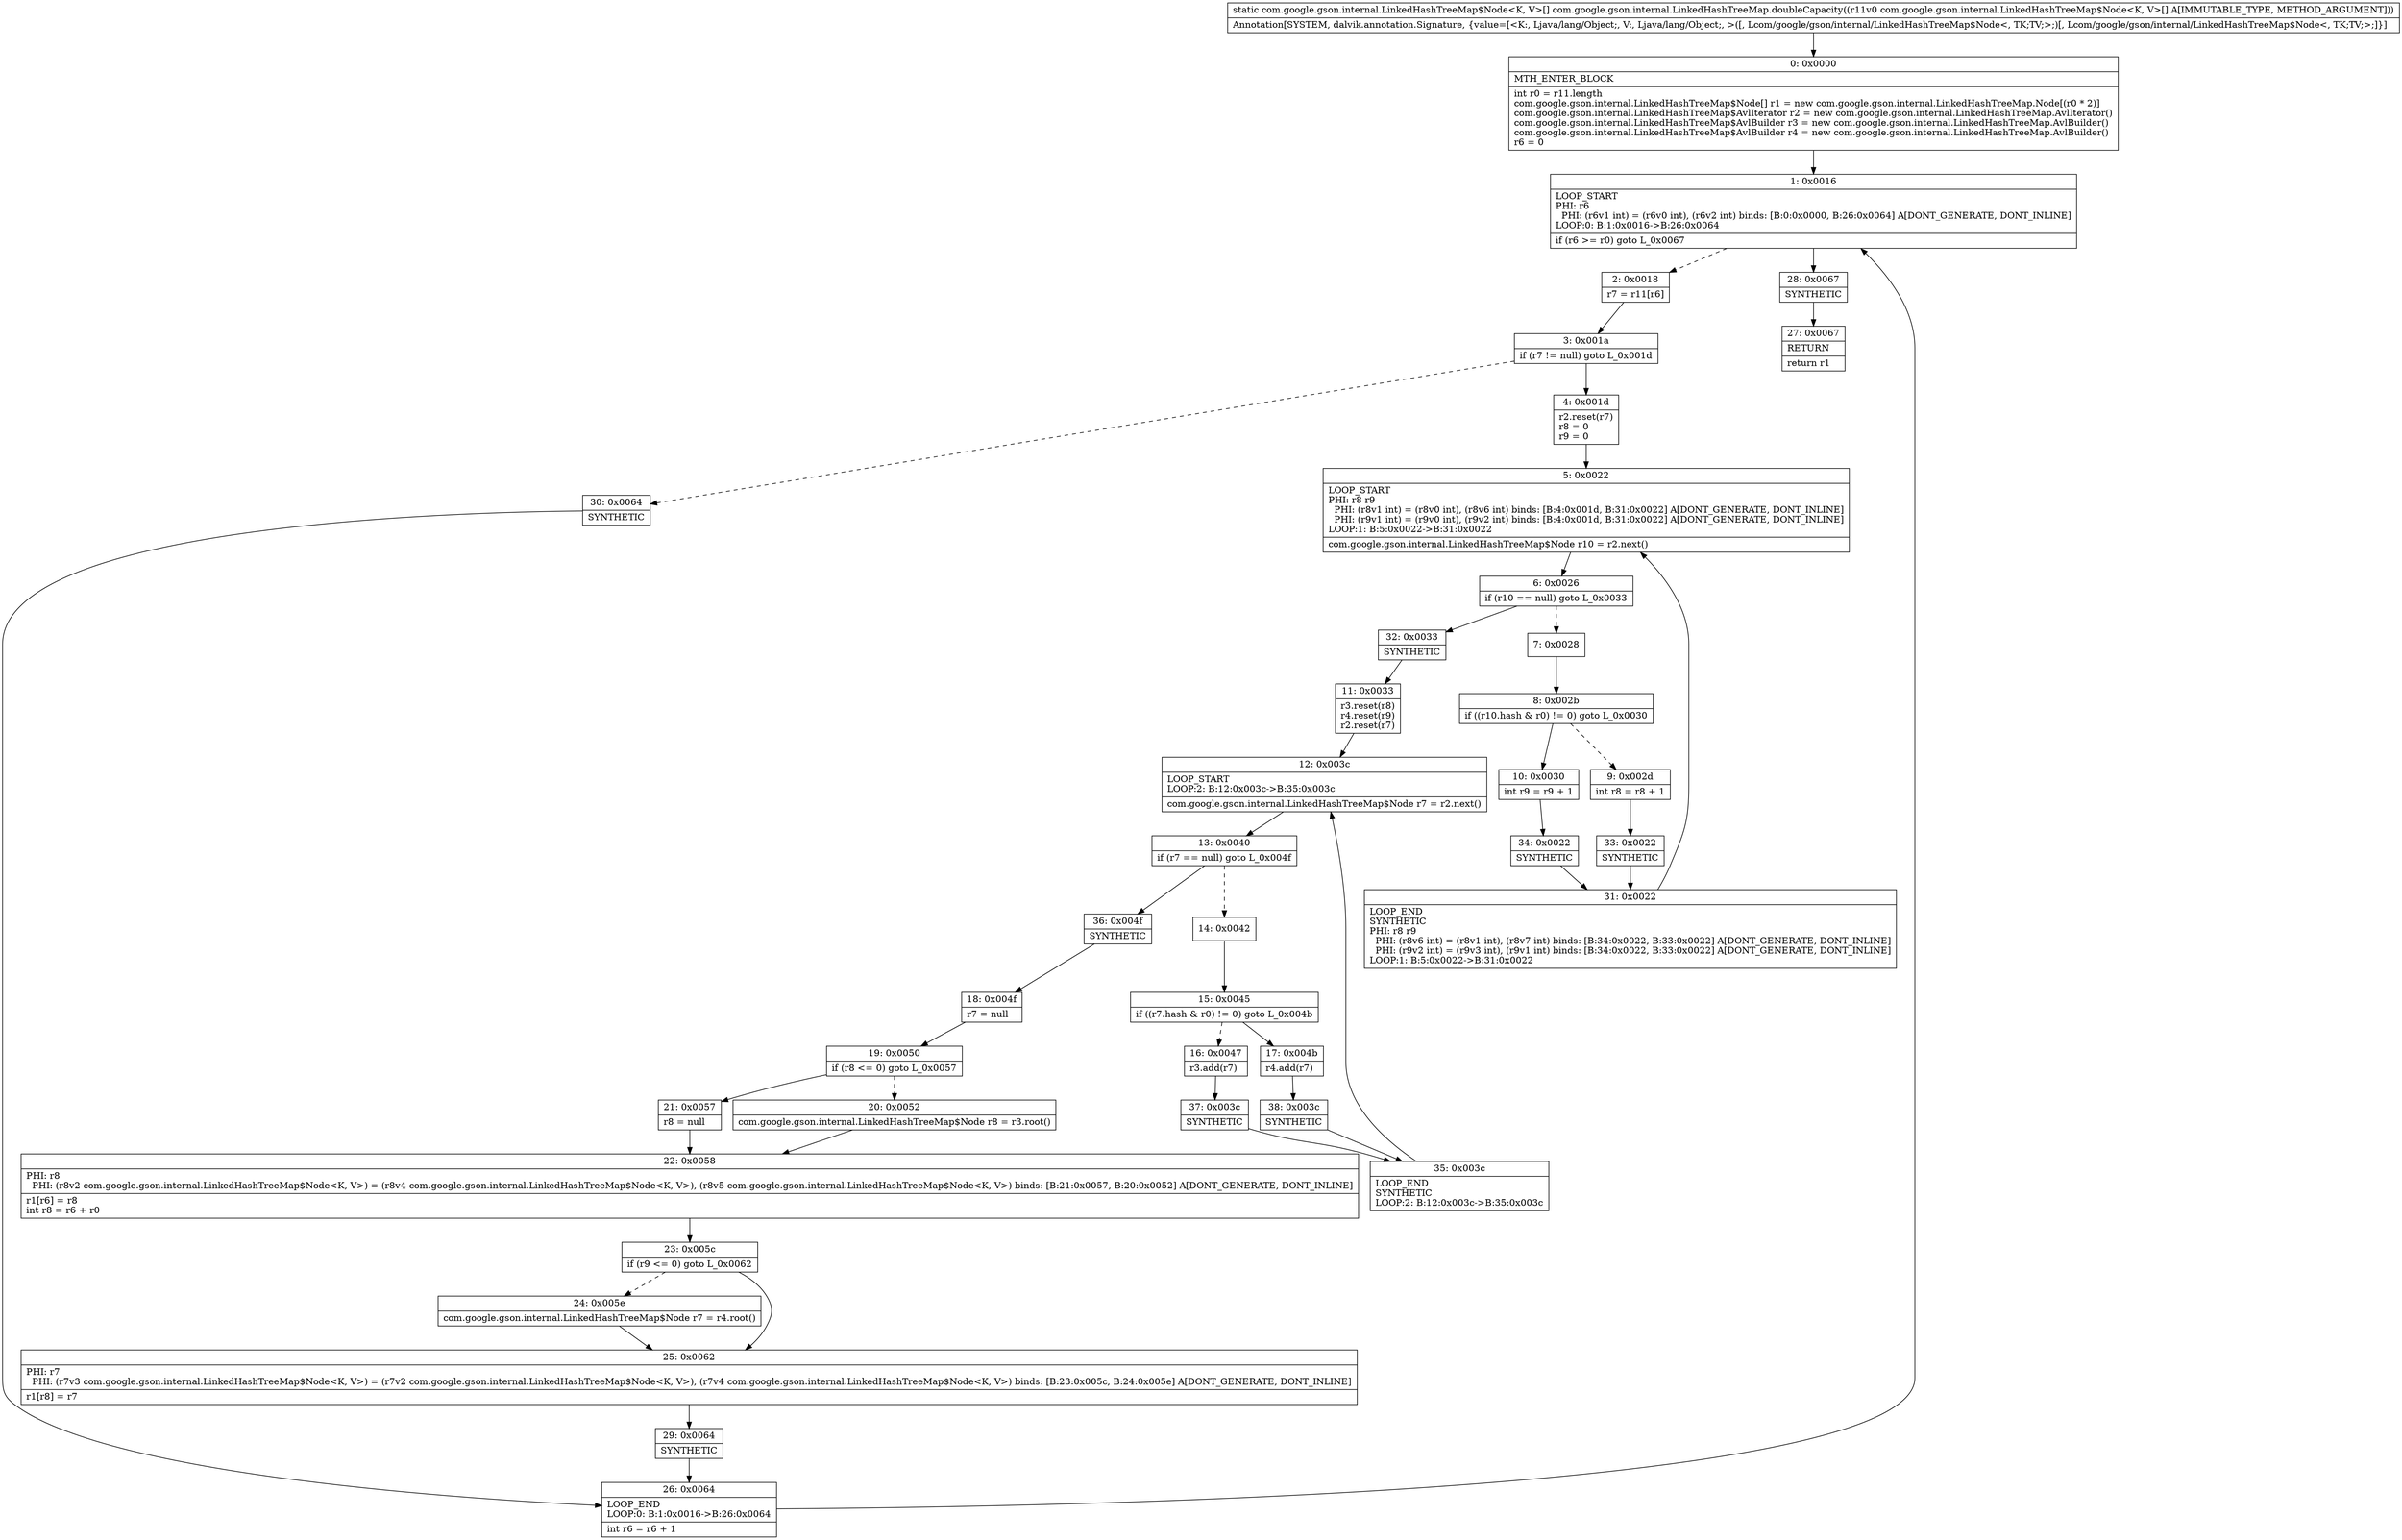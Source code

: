 digraph "CFG forcom.google.gson.internal.LinkedHashTreeMap.doubleCapacity([Lcom\/google\/gson\/internal\/LinkedHashTreeMap$Node;)[Lcom\/google\/gson\/internal\/LinkedHashTreeMap$Node;" {
Node_0 [shape=record,label="{0\:\ 0x0000|MTH_ENTER_BLOCK\l|int r0 = r11.length\lcom.google.gson.internal.LinkedHashTreeMap$Node[] r1 = new com.google.gson.internal.LinkedHashTreeMap.Node[(r0 * 2)]\lcom.google.gson.internal.LinkedHashTreeMap$AvlIterator r2 = new com.google.gson.internal.LinkedHashTreeMap.AvlIterator()\lcom.google.gson.internal.LinkedHashTreeMap$AvlBuilder r3 = new com.google.gson.internal.LinkedHashTreeMap.AvlBuilder()\lcom.google.gson.internal.LinkedHashTreeMap$AvlBuilder r4 = new com.google.gson.internal.LinkedHashTreeMap.AvlBuilder()\lr6 = 0\l}"];
Node_1 [shape=record,label="{1\:\ 0x0016|LOOP_START\lPHI: r6 \l  PHI: (r6v1 int) = (r6v0 int), (r6v2 int) binds: [B:0:0x0000, B:26:0x0064] A[DONT_GENERATE, DONT_INLINE]\lLOOP:0: B:1:0x0016\-\>B:26:0x0064\l|if (r6 \>= r0) goto L_0x0067\l}"];
Node_2 [shape=record,label="{2\:\ 0x0018|r7 = r11[r6]\l}"];
Node_3 [shape=record,label="{3\:\ 0x001a|if (r7 != null) goto L_0x001d\l}"];
Node_4 [shape=record,label="{4\:\ 0x001d|r2.reset(r7)\lr8 = 0\lr9 = 0\l}"];
Node_5 [shape=record,label="{5\:\ 0x0022|LOOP_START\lPHI: r8 r9 \l  PHI: (r8v1 int) = (r8v0 int), (r8v6 int) binds: [B:4:0x001d, B:31:0x0022] A[DONT_GENERATE, DONT_INLINE]\l  PHI: (r9v1 int) = (r9v0 int), (r9v2 int) binds: [B:4:0x001d, B:31:0x0022] A[DONT_GENERATE, DONT_INLINE]\lLOOP:1: B:5:0x0022\-\>B:31:0x0022\l|com.google.gson.internal.LinkedHashTreeMap$Node r10 = r2.next()\l}"];
Node_6 [shape=record,label="{6\:\ 0x0026|if (r10 == null) goto L_0x0033\l}"];
Node_7 [shape=record,label="{7\:\ 0x0028}"];
Node_8 [shape=record,label="{8\:\ 0x002b|if ((r10.hash & r0) != 0) goto L_0x0030\l}"];
Node_9 [shape=record,label="{9\:\ 0x002d|int r8 = r8 + 1\l}"];
Node_10 [shape=record,label="{10\:\ 0x0030|int r9 = r9 + 1\l}"];
Node_11 [shape=record,label="{11\:\ 0x0033|r3.reset(r8)\lr4.reset(r9)\lr2.reset(r7)\l}"];
Node_12 [shape=record,label="{12\:\ 0x003c|LOOP_START\lLOOP:2: B:12:0x003c\-\>B:35:0x003c\l|com.google.gson.internal.LinkedHashTreeMap$Node r7 = r2.next()\l}"];
Node_13 [shape=record,label="{13\:\ 0x0040|if (r7 == null) goto L_0x004f\l}"];
Node_14 [shape=record,label="{14\:\ 0x0042}"];
Node_15 [shape=record,label="{15\:\ 0x0045|if ((r7.hash & r0) != 0) goto L_0x004b\l}"];
Node_16 [shape=record,label="{16\:\ 0x0047|r3.add(r7)\l}"];
Node_17 [shape=record,label="{17\:\ 0x004b|r4.add(r7)\l}"];
Node_18 [shape=record,label="{18\:\ 0x004f|r7 = null\l}"];
Node_19 [shape=record,label="{19\:\ 0x0050|if (r8 \<= 0) goto L_0x0057\l}"];
Node_20 [shape=record,label="{20\:\ 0x0052|com.google.gson.internal.LinkedHashTreeMap$Node r8 = r3.root()\l}"];
Node_21 [shape=record,label="{21\:\ 0x0057|r8 = null\l}"];
Node_22 [shape=record,label="{22\:\ 0x0058|PHI: r8 \l  PHI: (r8v2 com.google.gson.internal.LinkedHashTreeMap$Node\<K, V\>) = (r8v4 com.google.gson.internal.LinkedHashTreeMap$Node\<K, V\>), (r8v5 com.google.gson.internal.LinkedHashTreeMap$Node\<K, V\>) binds: [B:21:0x0057, B:20:0x0052] A[DONT_GENERATE, DONT_INLINE]\l|r1[r6] = r8\lint r8 = r6 + r0\l}"];
Node_23 [shape=record,label="{23\:\ 0x005c|if (r9 \<= 0) goto L_0x0062\l}"];
Node_24 [shape=record,label="{24\:\ 0x005e|com.google.gson.internal.LinkedHashTreeMap$Node r7 = r4.root()\l}"];
Node_25 [shape=record,label="{25\:\ 0x0062|PHI: r7 \l  PHI: (r7v3 com.google.gson.internal.LinkedHashTreeMap$Node\<K, V\>) = (r7v2 com.google.gson.internal.LinkedHashTreeMap$Node\<K, V\>), (r7v4 com.google.gson.internal.LinkedHashTreeMap$Node\<K, V\>) binds: [B:23:0x005c, B:24:0x005e] A[DONT_GENERATE, DONT_INLINE]\l|r1[r8] = r7\l}"];
Node_26 [shape=record,label="{26\:\ 0x0064|LOOP_END\lLOOP:0: B:1:0x0016\-\>B:26:0x0064\l|int r6 = r6 + 1\l}"];
Node_27 [shape=record,label="{27\:\ 0x0067|RETURN\l|return r1\l}"];
Node_28 [shape=record,label="{28\:\ 0x0067|SYNTHETIC\l}"];
Node_29 [shape=record,label="{29\:\ 0x0064|SYNTHETIC\l}"];
Node_30 [shape=record,label="{30\:\ 0x0064|SYNTHETIC\l}"];
Node_31 [shape=record,label="{31\:\ 0x0022|LOOP_END\lSYNTHETIC\lPHI: r8 r9 \l  PHI: (r8v6 int) = (r8v1 int), (r8v7 int) binds: [B:34:0x0022, B:33:0x0022] A[DONT_GENERATE, DONT_INLINE]\l  PHI: (r9v2 int) = (r9v3 int), (r9v1 int) binds: [B:34:0x0022, B:33:0x0022] A[DONT_GENERATE, DONT_INLINE]\lLOOP:1: B:5:0x0022\-\>B:31:0x0022\l}"];
Node_32 [shape=record,label="{32\:\ 0x0033|SYNTHETIC\l}"];
Node_33 [shape=record,label="{33\:\ 0x0022|SYNTHETIC\l}"];
Node_34 [shape=record,label="{34\:\ 0x0022|SYNTHETIC\l}"];
Node_35 [shape=record,label="{35\:\ 0x003c|LOOP_END\lSYNTHETIC\lLOOP:2: B:12:0x003c\-\>B:35:0x003c\l}"];
Node_36 [shape=record,label="{36\:\ 0x004f|SYNTHETIC\l}"];
Node_37 [shape=record,label="{37\:\ 0x003c|SYNTHETIC\l}"];
Node_38 [shape=record,label="{38\:\ 0x003c|SYNTHETIC\l}"];
MethodNode[shape=record,label="{static com.google.gson.internal.LinkedHashTreeMap$Node\<K, V\>[] com.google.gson.internal.LinkedHashTreeMap.doubleCapacity((r11v0 com.google.gson.internal.LinkedHashTreeMap$Node\<K, V\>[] A[IMMUTABLE_TYPE, METHOD_ARGUMENT]))  | Annotation[SYSTEM, dalvik.annotation.Signature, \{value=[\<K:, Ljava\/lang\/Object;, V:, Ljava\/lang\/Object;, \>([, Lcom\/google\/gson\/internal\/LinkedHashTreeMap$Node\<, TK;TV;\>;)[, Lcom\/google\/gson\/internal\/LinkedHashTreeMap$Node\<, TK;TV;\>;]\}]\l}"];
MethodNode -> Node_0;
Node_0 -> Node_1;
Node_1 -> Node_2[style=dashed];
Node_1 -> Node_28;
Node_2 -> Node_3;
Node_3 -> Node_4;
Node_3 -> Node_30[style=dashed];
Node_4 -> Node_5;
Node_5 -> Node_6;
Node_6 -> Node_7[style=dashed];
Node_6 -> Node_32;
Node_7 -> Node_8;
Node_8 -> Node_9[style=dashed];
Node_8 -> Node_10;
Node_9 -> Node_33;
Node_10 -> Node_34;
Node_11 -> Node_12;
Node_12 -> Node_13;
Node_13 -> Node_14[style=dashed];
Node_13 -> Node_36;
Node_14 -> Node_15;
Node_15 -> Node_16[style=dashed];
Node_15 -> Node_17;
Node_16 -> Node_37;
Node_17 -> Node_38;
Node_18 -> Node_19;
Node_19 -> Node_20[style=dashed];
Node_19 -> Node_21;
Node_20 -> Node_22;
Node_21 -> Node_22;
Node_22 -> Node_23;
Node_23 -> Node_24[style=dashed];
Node_23 -> Node_25;
Node_24 -> Node_25;
Node_25 -> Node_29;
Node_26 -> Node_1;
Node_28 -> Node_27;
Node_29 -> Node_26;
Node_30 -> Node_26;
Node_31 -> Node_5;
Node_32 -> Node_11;
Node_33 -> Node_31;
Node_34 -> Node_31;
Node_35 -> Node_12;
Node_36 -> Node_18;
Node_37 -> Node_35;
Node_38 -> Node_35;
}

